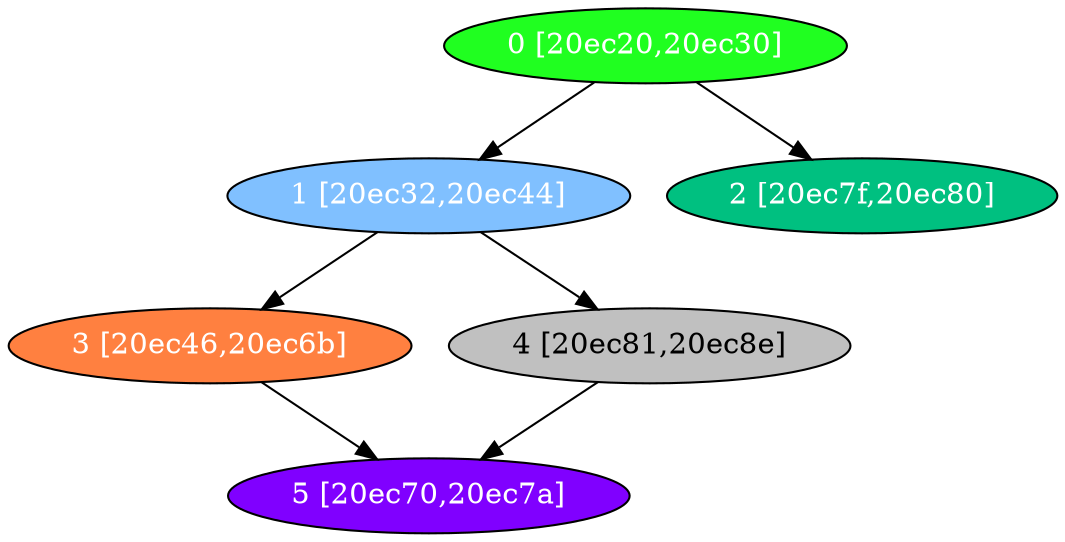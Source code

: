 diGraph libnss3{
	libnss3_0  [style=filled fillcolor="#20FF20" fontcolor="#ffffff" shape=oval label="0 [20ec20,20ec30]"]
	libnss3_1  [style=filled fillcolor="#80C0FF" fontcolor="#ffffff" shape=oval label="1 [20ec32,20ec44]"]
	libnss3_2  [style=filled fillcolor="#00C080" fontcolor="#ffffff" shape=oval label="2 [20ec7f,20ec80]"]
	libnss3_3  [style=filled fillcolor="#FF8040" fontcolor="#ffffff" shape=oval label="3 [20ec46,20ec6b]"]
	libnss3_4  [style=filled fillcolor="#C0C0C0" fontcolor="#000000" shape=oval label="4 [20ec81,20ec8e]"]
	libnss3_5  [style=filled fillcolor="#8000FF" fontcolor="#ffffff" shape=oval label="5 [20ec70,20ec7a]"]

	libnss3_0 -> libnss3_1
	libnss3_0 -> libnss3_2
	libnss3_1 -> libnss3_3
	libnss3_1 -> libnss3_4
	libnss3_3 -> libnss3_5
	libnss3_4 -> libnss3_5
}